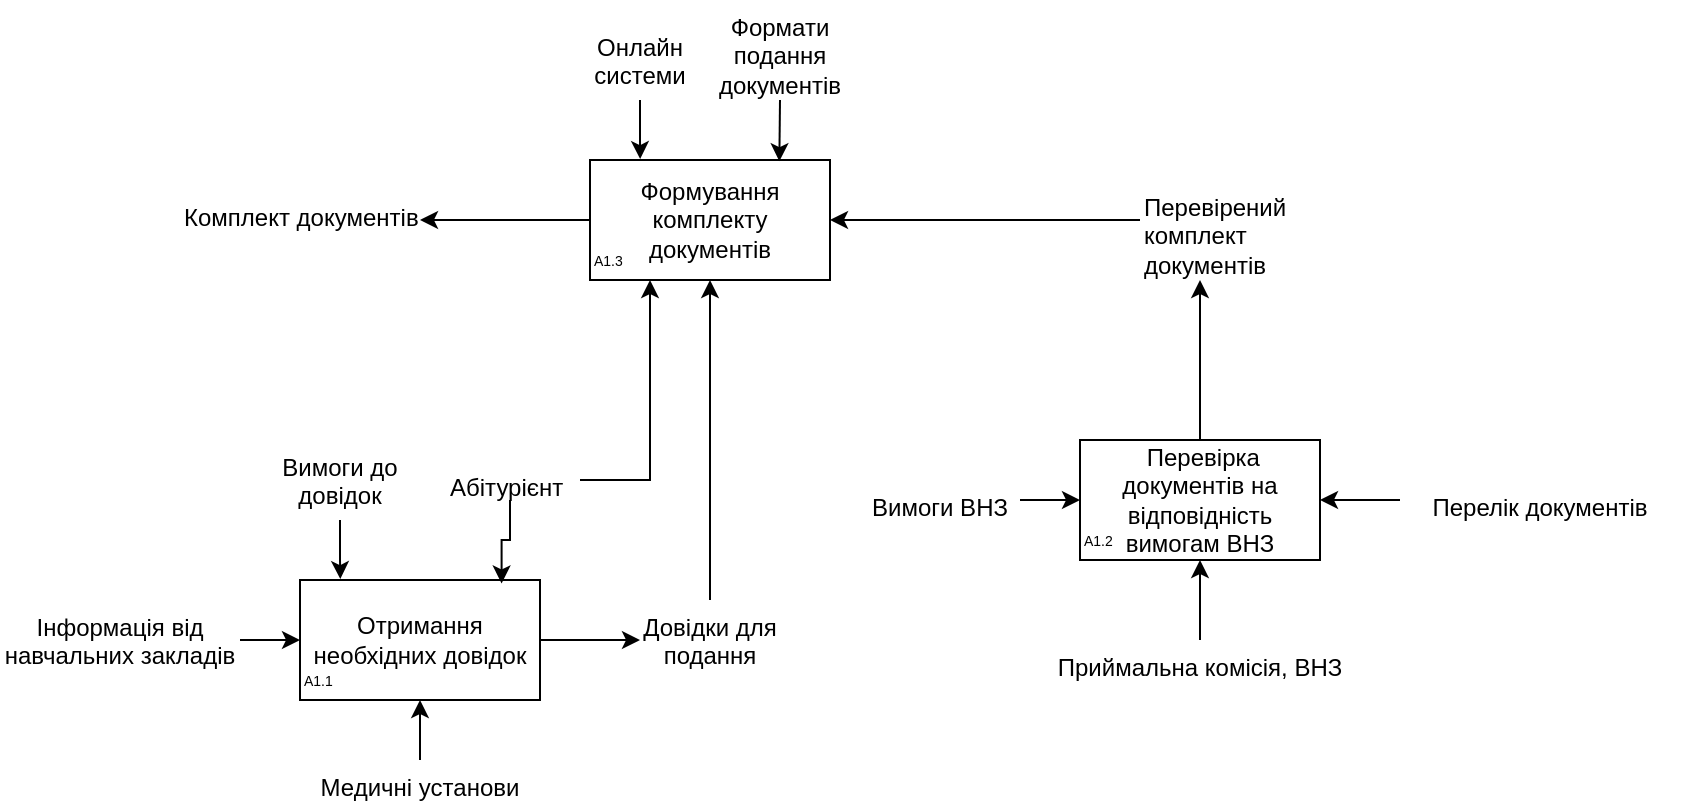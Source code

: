<mxfile version="25.0.3">
  <diagram name="Страница — 1" id="TP7sv-TgmL-lr3NqH-2Z">
    <mxGraphModel grid="1" page="1" gridSize="10" guides="1" tooltips="1" connect="1" arrows="1" fold="1" pageScale="1" pageWidth="827" pageHeight="1169" math="0" shadow="0">
      <root>
        <mxCell id="0" />
        <mxCell id="1" parent="0" />
        <mxCell id="jFeMoqv7l2OdwP5XVpHW-13" style="edgeStyle=orthogonalEdgeStyle;rounded=0;orthogonalLoop=1;jettySize=auto;html=1;entryX=0;entryY=0.5;entryDx=0;entryDy=0;" edge="1" parent="1" source="jFeMoqv7l2OdwP5XVpHW-1" target="jFeMoqv7l2OdwP5XVpHW-7">
          <mxGeometry relative="1" as="geometry" />
        </mxCell>
        <mxCell id="jFeMoqv7l2OdwP5XVpHW-1" value="Отримання необхідних довідок" style="rounded=0;whiteSpace=wrap;html=1;" vertex="1" parent="1">
          <mxGeometry x="210" y="290" width="120" height="60" as="geometry" />
        </mxCell>
        <mxCell id="CNDRYc9Z2D3Jk4pZ0d_y-12" style="edgeStyle=orthogonalEdgeStyle;rounded=0;orthogonalLoop=1;jettySize=auto;html=1;" edge="1" parent="1" source="jFeMoqv7l2OdwP5XVpHW-2">
          <mxGeometry relative="1" as="geometry">
            <mxPoint x="660" y="140" as="targetPoint" />
          </mxGeometry>
        </mxCell>
        <mxCell id="jFeMoqv7l2OdwP5XVpHW-2" value="&amp;nbsp;Перевірка документів на відповідність вимогам ВНЗ" style="rounded=0;whiteSpace=wrap;html=1;" vertex="1" parent="1">
          <mxGeometry x="600" y="220" width="120" height="60" as="geometry" />
        </mxCell>
        <mxCell id="CNDRYc9Z2D3Jk4pZ0d_y-21" style="edgeStyle=orthogonalEdgeStyle;rounded=0;orthogonalLoop=1;jettySize=auto;html=1;" edge="1" parent="1" source="jFeMoqv7l2OdwP5XVpHW-3" target="CNDRYc9Z2D3Jk4pZ0d_y-17">
          <mxGeometry relative="1" as="geometry" />
        </mxCell>
        <mxCell id="jFeMoqv7l2OdwP5XVpHW-3" value="Формування комплекту документів" style="rounded=0;whiteSpace=wrap;html=1;" vertex="1" parent="1">
          <mxGeometry x="355" y="80" width="120" height="60" as="geometry" />
        </mxCell>
        <mxCell id="jFeMoqv7l2OdwP5XVpHW-9" style="edgeStyle=orthogonalEdgeStyle;rounded=0;orthogonalLoop=1;jettySize=auto;html=1;entryX=0;entryY=0.5;entryDx=0;entryDy=0;" edge="1" parent="1" source="jFeMoqv7l2OdwP5XVpHW-4" target="jFeMoqv7l2OdwP5XVpHW-1">
          <mxGeometry relative="1" as="geometry" />
        </mxCell>
        <mxCell id="jFeMoqv7l2OdwP5XVpHW-4" value="Інформація від навчальних закладів" style="text;whiteSpace=wrap;align=center;" vertex="1" parent="1">
          <mxGeometry x="60" y="300" width="120" height="40" as="geometry" />
        </mxCell>
        <mxCell id="jFeMoqv7l2OdwP5XVpHW-5" value="Вимоги до довідок" style="text;whiteSpace=wrap;align=center;" vertex="1" parent="1">
          <mxGeometry x="180" y="220" width="100" height="40" as="geometry" />
        </mxCell>
        <mxCell id="jFeMoqv7l2OdwP5XVpHW-12" style="edgeStyle=orthogonalEdgeStyle;rounded=0;orthogonalLoop=1;jettySize=auto;html=1;entryX=0.5;entryY=1;entryDx=0;entryDy=0;" edge="1" parent="1" source="jFeMoqv7l2OdwP5XVpHW-6" target="jFeMoqv7l2OdwP5XVpHW-1">
          <mxGeometry relative="1" as="geometry" />
        </mxCell>
        <mxCell id="jFeMoqv7l2OdwP5XVpHW-6" value="Медичні установи" style="text;whiteSpace=wrap;align=center;" vertex="1" parent="1">
          <mxGeometry x="205" y="380" width="130" height="20" as="geometry" />
        </mxCell>
        <mxCell id="CNDRYc9Z2D3Jk4pZ0d_y-9" style="edgeStyle=orthogonalEdgeStyle;rounded=0;orthogonalLoop=1;jettySize=auto;html=1;entryX=0.5;entryY=1;entryDx=0;entryDy=0;" edge="1" parent="1" source="jFeMoqv7l2OdwP5XVpHW-7" target="jFeMoqv7l2OdwP5XVpHW-3">
          <mxGeometry relative="1" as="geometry" />
        </mxCell>
        <mxCell id="jFeMoqv7l2OdwP5XVpHW-7" value="Довідки для подання" style="text;whiteSpace=wrap;align=center;" vertex="1" parent="1">
          <mxGeometry x="380" y="300" width="70" height="40" as="geometry" />
        </mxCell>
        <mxCell id="CNDRYc9Z2D3Jk4pZ0d_y-18" style="edgeStyle=orthogonalEdgeStyle;rounded=0;orthogonalLoop=1;jettySize=auto;html=1;entryX=0.25;entryY=1;entryDx=0;entryDy=0;" edge="1" parent="1" source="jFeMoqv7l2OdwP5XVpHW-8" target="jFeMoqv7l2OdwP5XVpHW-3">
          <mxGeometry relative="1" as="geometry" />
        </mxCell>
        <mxCell id="jFeMoqv7l2OdwP5XVpHW-8" value="Абітурієнт " style="text;whiteSpace=wrap;align=center;" vertex="1" parent="1">
          <mxGeometry x="280" y="230" width="70" height="20" as="geometry" />
        </mxCell>
        <mxCell id="jFeMoqv7l2OdwP5XVpHW-10" style="edgeStyle=orthogonalEdgeStyle;rounded=0;orthogonalLoop=1;jettySize=auto;html=1;entryX=0.168;entryY=-0.008;entryDx=0;entryDy=0;entryPerimeter=0;" edge="1" parent="1" source="jFeMoqv7l2OdwP5XVpHW-5" target="jFeMoqv7l2OdwP5XVpHW-1">
          <mxGeometry relative="1" as="geometry" />
        </mxCell>
        <mxCell id="jFeMoqv7l2OdwP5XVpHW-11" style="edgeStyle=orthogonalEdgeStyle;rounded=0;orthogonalLoop=1;jettySize=auto;html=1;entryX=0.84;entryY=0.029;entryDx=0;entryDy=0;entryPerimeter=0;" edge="1" parent="1" source="jFeMoqv7l2OdwP5XVpHW-8" target="jFeMoqv7l2OdwP5XVpHW-1">
          <mxGeometry relative="1" as="geometry" />
        </mxCell>
        <mxCell id="CNDRYc9Z2D3Jk4pZ0d_y-15" style="edgeStyle=orthogonalEdgeStyle;rounded=0;orthogonalLoop=1;jettySize=auto;html=1;entryX=1;entryY=0.5;entryDx=0;entryDy=0;" edge="1" parent="1" source="CNDRYc9Z2D3Jk4pZ0d_y-1" target="jFeMoqv7l2OdwP5XVpHW-2">
          <mxGeometry relative="1" as="geometry" />
        </mxCell>
        <mxCell id="CNDRYc9Z2D3Jk4pZ0d_y-1" value="Перелік документів" style="text;whiteSpace=wrap;align=center;" vertex="1" parent="1">
          <mxGeometry x="760" y="240" width="140" height="20" as="geometry" />
        </mxCell>
        <mxCell id="CNDRYc9Z2D3Jk4pZ0d_y-2" value="Вимоги ВНЗ" style="text;whiteSpace=wrap;align=center;" vertex="1" parent="1">
          <mxGeometry x="490" y="240" width="80" height="20" as="geometry" />
        </mxCell>
        <mxCell id="CNDRYc9Z2D3Jk4pZ0d_y-13" style="edgeStyle=orthogonalEdgeStyle;rounded=0;orthogonalLoop=1;jettySize=auto;html=1;entryX=0.5;entryY=1;entryDx=0;entryDy=0;" edge="1" parent="1" source="CNDRYc9Z2D3Jk4pZ0d_y-3" target="jFeMoqv7l2OdwP5XVpHW-2">
          <mxGeometry relative="1" as="geometry" />
        </mxCell>
        <mxCell id="CNDRYc9Z2D3Jk4pZ0d_y-3" value="Приймальна комісія, ВНЗ" style="text;whiteSpace=wrap;align=center;" vertex="1" parent="1">
          <mxGeometry x="570" y="320" width="180" height="40" as="geometry" />
        </mxCell>
        <mxCell id="CNDRYc9Z2D3Jk4pZ0d_y-16" style="edgeStyle=orthogonalEdgeStyle;rounded=0;orthogonalLoop=1;jettySize=auto;html=1;" edge="1" parent="1" source="CNDRYc9Z2D3Jk4pZ0d_y-4" target="jFeMoqv7l2OdwP5XVpHW-3">
          <mxGeometry relative="1" as="geometry" />
        </mxCell>
        <mxCell id="CNDRYc9Z2D3Jk4pZ0d_y-4" value="Перевірений комплект документів" style="text;whiteSpace=wrap;" vertex="1" parent="1">
          <mxGeometry x="630" y="90" width="100" height="40" as="geometry" />
        </mxCell>
        <mxCell id="CNDRYc9Z2D3Jk4pZ0d_y-5" value="Формати подання документів" style="text;whiteSpace=wrap;align=center;" vertex="1" parent="1">
          <mxGeometry x="420" width="60" height="40" as="geometry" />
        </mxCell>
        <mxCell id="CNDRYc9Z2D3Jk4pZ0d_y-11" value="Онлайн системи" style="text;whiteSpace=wrap;align=center;" vertex="1" parent="1">
          <mxGeometry x="340" y="10" width="80" height="40" as="geometry" />
        </mxCell>
        <mxCell id="CNDRYc9Z2D3Jk4pZ0d_y-14" style="edgeStyle=orthogonalEdgeStyle;rounded=0;orthogonalLoop=1;jettySize=auto;html=1;entryX=0;entryY=0.5;entryDx=0;entryDy=0;" edge="1" parent="1" source="CNDRYc9Z2D3Jk4pZ0d_y-2" target="jFeMoqv7l2OdwP5XVpHW-2">
          <mxGeometry relative="1" as="geometry">
            <Array as="points" />
          </mxGeometry>
        </mxCell>
        <mxCell id="CNDRYc9Z2D3Jk4pZ0d_y-17" value="Комплект документів" style="text;whiteSpace=wrap;" vertex="1" parent="1">
          <mxGeometry x="150" y="95" width="120" height="30" as="geometry" />
        </mxCell>
        <mxCell id="CNDRYc9Z2D3Jk4pZ0d_y-19" style="edgeStyle=orthogonalEdgeStyle;rounded=0;orthogonalLoop=1;jettySize=auto;html=1;entryX=0.209;entryY=-0.008;entryDx=0;entryDy=0;entryPerimeter=0;" edge="1" parent="1" source="CNDRYc9Z2D3Jk4pZ0d_y-11" target="jFeMoqv7l2OdwP5XVpHW-3">
          <mxGeometry relative="1" as="geometry" />
        </mxCell>
        <mxCell id="CNDRYc9Z2D3Jk4pZ0d_y-20" style="edgeStyle=orthogonalEdgeStyle;rounded=0;orthogonalLoop=1;jettySize=auto;html=1;entryX=0.789;entryY=0.01;entryDx=0;entryDy=0;entryPerimeter=0;" edge="1" parent="1" target="jFeMoqv7l2OdwP5XVpHW-3">
          <mxGeometry relative="1" as="geometry">
            <mxPoint x="450" y="50" as="sourcePoint" />
          </mxGeometry>
        </mxCell>
        <mxCell id="CNDRYc9Z2D3Jk4pZ0d_y-22" value="A1.1" style="text;whiteSpace=wrap;fontSize=7;" vertex="1" parent="1">
          <mxGeometry x="210" y="330" width="20" height="10" as="geometry" />
        </mxCell>
        <mxCell id="CNDRYc9Z2D3Jk4pZ0d_y-23" value="A1.2" style="text;whiteSpace=wrap;fontSize=7;" vertex="1" parent="1">
          <mxGeometry x="600" y="260" width="20" height="10" as="geometry" />
        </mxCell>
        <mxCell id="CNDRYc9Z2D3Jk4pZ0d_y-24" value="A1.3" style="text;whiteSpace=wrap;fontSize=7;" vertex="1" parent="1">
          <mxGeometry x="355" y="120" width="20" height="10" as="geometry" />
        </mxCell>
      </root>
    </mxGraphModel>
  </diagram>
</mxfile>
